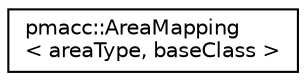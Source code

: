 digraph "Graphical Class Hierarchy"
{
 // LATEX_PDF_SIZE
  edge [fontname="Helvetica",fontsize="10",labelfontname="Helvetica",labelfontsize="10"];
  node [fontname="Helvetica",fontsize="10",shape=record];
  rankdir="LR";
  Node0 [label="pmacc::AreaMapping\l\< areaType, baseClass \>",height=0.2,width=0.4,color="black", fillcolor="white", style="filled",URL="$classpmacc_1_1_area_mapping.html",tooltip=" "];
}
